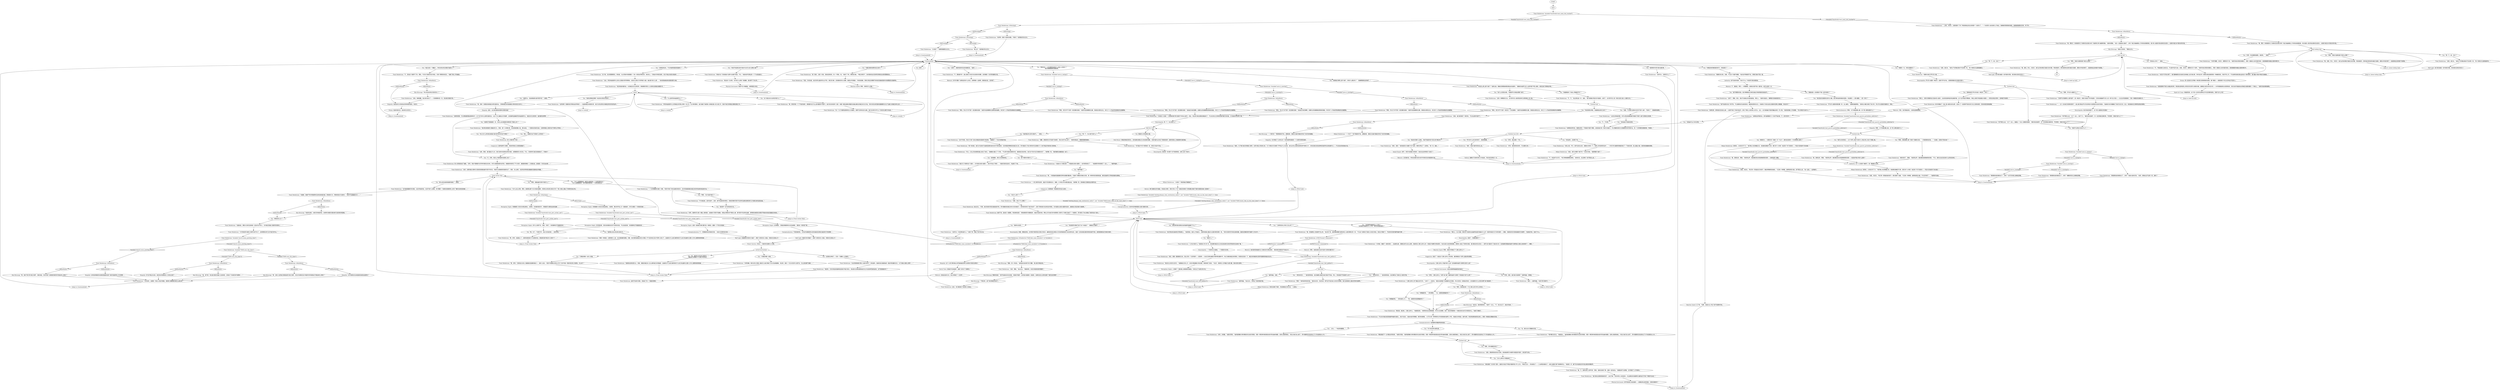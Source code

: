 # BOARDWALK / TRANT HEIDELSTAM INTRO
# Trant Heidelstam is chilling near the FELD building, with kid, piggy-bank. You can:
#1. Learn about the FELD building.
#2. Get useless advice.
# ==================================================
digraph G {
	  0 [label="START"];
	  1 [label="input"];
	  2 [label="Trant Heidelstam: 他停下来，指向另一栋建筑，然后继续说到：“那些都是菲尔德建造的，就连木板道也是。野松公司为他们的中层管理人员把马丁内斯打造成了一个度假村，菲尔德为了R&D建设了城市的这个部分。”"];
	  3 [label="Jump to: [FELD hub]"];
	  4 [label="Trant Heidelstam: IsKimHere()"];
	  5 [label="IsKimHere()", shape=diamond];
	  6 [label="!(IsKimHere())", shape=diamond];
	  7 [label="Rhetoric: 向*你*请教？如果说还有什么的话，这明明是一边倒吧。都是他在说。无所谓了…"];
	  8 [label="Trant Heidelstam: “伊苏林迪指挥中心负责瑞瓦肖军事占领的一切工作。在大革命期间，他们调度了奥西登人和格拉德人的入侵工作，但如今他们的职能主要是后勤工作。”"];
	  9 [label="You: “你瞎编的吧。”（转向警督。）“金，这都是他瞎编的吗？”"];
	  10 [label="Trant Heidelstam: “事实是，我没有。三教九流中心，“他随意说到，“如果有机会去弗里德堡，你可以过去看看，他们一直在积极物色一个展览空间/当代艺术研究中心。”他清了清嗓子。"];
	  11 [label="You: [离开。]"];
	  12 [label="You: “为什么革命分子要毁掉它？”"];
	  13 [label="Trant Heidelstam: “你可能对*RTD*更熟悉一些，研究与*技术*开发。”"];
	  14 [label="Trant Heidelstam: “从进化的角度来看，你可以把这栋建筑看作是基于传统*小屋*合理演化的结果。”"];
	  15 [label="Untitled hub"];
	  16 [label="Trant Heidelstam: “磁带电脑。”他点点头，风吹乱了他的西装外套。"];
	  17 [label="Trant Heidelstam: “他们把这些设备用在军事通信上，”他回答道。他的儿子抬起头，无聊地啃着以蠕虫为主题的填色簿的一角。“同时也用来写作和发送新闻稿。最臭名昭著的例子就是*三月法令*。”"];
	  18 [label="Jump to: [trantmainhub]"];
	  19 [label="Jump to: [trantmainhub]"];
	  20 [label="Trant Heidelstam: “是的——磁带电脑。*还有*菲尔德电气。”"];
	  21 [label="Jump to: [cohub]"];
	  22 [label="You: “那么，联盟的内在气质是什么样的呢？”"];
	  23 [label="Trant Heidelstam: “为什么这么问呢，警官。就是那边那个巨大的航空器啊。你真的从来没有注意过它吗？”那人的脸上露出了深深的忧虑之色。"];
	  24 [label="Trant Heidelstam: “啊，好吧，这就放心了。如果你直到刚才才注意到的话，那就真的是*相当令人担忧*了……”"];
	  25 [label="Jump to: [Trant Archer Hub]"];
	  26 [label="Trant Heidelstam: “非常有趣。我见过的大多数人都说它让他们想起了巨大的金属蜻蜓，但当然，面对一个巨大的空中火炮平台，怎么回应都不准确……”"];
	  27 [label="rhet fired"];
	  28 [label="Jump to: [FELD hub]"];
	  29 [label="You: “挺有趣的。我们之后再继续说。”"];
	  30 [label="Trant Heidelstam: “没错，那是原型机的官方名称。有些报道把它叫做菲尔德回放*体验*，其实是不对的。”"];
	  31 [label="Trant Heidelstam: “罗马丹斗棍和吡嚯浣酮一样，会上瘾的。”他微笑着解释到，“我现在大概已经练了快20年，所以可以说我的剂量有点…特别。”"];
	  32 [label="You: “等一下。超…文本？”"];
	  33 [label="You: “那栋空无一人的旧建筑到底有什么吸引人的地方？”\n“我们再聊聊那栋空建筑吧。”"];
	  34 [label="Trant Heidelstam: “抱歉，那是研究与开发部门的缩写，现在已经不这么用了。”他笑的很灿烂，眼圈周围都是细纹。"];
	  35 [label="Drama: 男人说话的方式带着一种刻意又抑扬顿挫的调调，像个教授——或者是某个听过太多电台节目的人。"];
	  36 [label="Perception (Sight): 小孩看了一眼封面上绿银相间的蠕虫。已经忘记了这部分的讨论。"];
	  37 [label="Perception (Sight): 你环顾四周，但你没有看到任何不寻常的东西。不过话说回来，你的眼神也不是最锐利的……"];
	  38 [label="archerreactionhub"];
	  39 [label="Trant Heidelstam: “当然可以！你还想知道什么？”他笑了笑，揉乱了孩子的头发。"];
	  40 [label="Kim Kitsuragi: “说实话，我觉得是有的…”他停了一会儿。“不，有点太过了，他在开玩笑。”"];
	  41 [label="You: “等等，菲尔德重现实验？”"];
	  42 [label="Esprit de Corps: 你能感觉到，这个男人与你存在某种近乎手足同僚的联系。但是*为什么*呢？"];
	  43 [label="Encyclopedia: 他已经说的很好了。这个男人就是知识的源泉！"];
	  44 [label="Trant Heidelstam: “如果是这样的话，我建议研究一下西奥的*隐形*课程。这是说他们有一种非凡的能力，可以用最有效的方式隐匿到任何环境中去。有一个非常棒的调查新闻，作者是…”"];
	  45 [label="Trant Heidelstam: “是的，我有！”他的脸因为兴奋整个亮了起来，眼角也带出了一丝笑纹。“有一次，我在…”"];
	  46 [label="You: “等等，你刚才说那些窗户是怎么回事？”"];
	  47 [label="Jump to: [trantmainhub]"];
	  48 [label="Kim Kitsuragi: ”所以你没在附近见到任何人？”"];
	  49 [label="Trant Heidelstam: “但还有临时委员会，以及瑞瓦肖文化研究所，两者建筑学意义上壮观的总部就在勒雅尔丹。”"];
	  50 [label="Perception (Sight): 你跟着那人的目光向西边看去。在那里，在低垂的星空中，你勉强可以看到运动的迹象……"];
	  51 [label="Trant Heidelstam: Variable[\"boardwalk.trant_perc_archer_saw\"]"];
	  52 [label="Variable[\"boardwalk.trant_perc_archer_saw\"]", shape=diamond];
	  53 [label="!(Variable[\"boardwalk.trant_perc_archer_saw\"])", shape=diamond];
	  54 [label="You: “它看起来像一条鱼。”"];
	  55 [label="Trant Heidelstam: “这可能是最棘手的问题。从技术角度来说，应该不是什么难事。你只需要一个能够在联盟频率上进行广播的无线电发射器……”"];
	  56 [label="Kim Kitsuragi: “一个摩天轮？”警督看着地平线，望眼欲穿，像是正在脑中描绘贡多拉飞向天空的画面。"];
	  57 [label="Trant Heidelstam: IsKimHere()"];
	  58 [label="IsKimHere()", shape=diamond];
	  59 [label="!(IsKimHere())", shape=diamond];
	  60 [label="Trant Heidelstam: “那我猜该说的都说过了，对吧？”白茫茫的雪让他眯起双眼。"];
	  61 [label="Jump to: [trantmainhub]"];
	  62 [label="Trant Heidelstam: “还有一种攀登的方法，古代伊尔玛人曾经用这种方法爬进敌人的小屋。”"];
	  63 [label="You: “我没时间看什么报纸。你就不能提供些*实际点的*建议吗？”"];
	  64 [label="Jump to: [alone holdup hub]"];
	  65 [label="Untitled hub"];
	  66 [label="Volition: 鼓舞对于身体的努力大有益处。现在你应该再试一次。"];
	  67 [label="Trant Heidelstam: “嗯。一种滚轴和湿版摄影色带的高雅折叠结构。它提供了便携式的解决方案，是一种革命性的商用机器，甚至还能把它们带给普通的消费者。”"];
	  68 [label="You: “这事说来话长，不过你能帮我联系联盟吗？”"];
	  69 [label="Trant Heidelstam: “这个嘛，这当然要看情况。你知道，大众印象中的联盟是一个单一的政治军事实体，但实际上，它是由许多相互联系，但又半独立的部分组成的……”"];
	  70 [label="You: “等等，联盟战舰弓箭手号是什么？”"];
	  71 [label="Visual Calculus: 你估计，它离你的位置约4.5公里。"];
	  72 [label="You: “它看起来像一台杀人机器。”"];
	  73 [label="You: “我觉得*一定*还有别的办法。”"];
	  74 [label="Jump to: [Trant Archer Hub]"];
	  75 [label="Trant Heidelstam: IsKimHere()"];
	  76 [label="IsKimHere()", shape=diamond];
	  77 [label="!(IsKimHere())", shape=diamond];
	  78 [label="You: “等等。吡嚯浣酮上瘾？真是个有趣的比喻…”（仔细观察他的脸。）“又或者，这根本不是比喻？”"];
	  79 [label="You: “我真不记得自己说过什么了…”"];
	  80 [label="Trant Heidelstam: “两个世纪前，他们以中途电子设备制造商的身份在科宁斯坦起家。在采用激进策略进驻瑞瓦肖之后，菲尔德成为了前大革命时代全球新兴个人电子用品市场的有力竞争者。”"];
	  81 [label="You: “我不想要你的钱，我只想看看自己是否还能正常使用我的剖绘技巧。”"];
	  82 [label="You: “那是起源于罗马丹岛的一种武术，对吗？”"];
	  83 [label="You: “等等，你刚才说那些窗户是怎么回事？”"];
	  84 [label="You: “那些革命者对那些先进的磁带电脑做了什么？”"];
	  85 [label="Trant Heidelstam: “那边有个污水管，也许有什么用场？很抱歉，我也帮不了你太多。”"];
	  86 [label="Jump to: [cohub]"];
	  87 [label="Trant Heidelstam: IsKimHere()"];
	  88 [label="IsKimHere()", shape=diamond];
	  89 [label="!(IsKimHere())", shape=diamond];
	  90 [label="Trant Heidelstam: IsKimHere()"];
	  91 [label="IsKimHere()", shape=diamond];
	  92 [label="!(IsKimHere())", shape=diamond];
	  93 [label="Trant Heidelstam: Variable[\"auto.is_snowing\"]"];
	  94 [label="Variable[\"auto.is_snowing\"]", shape=diamond];
	  95 [label="!(Variable[\"auto.is_snowing\"])", shape=diamond];
	  96 [label="You: “那是多少，一周两次吗？每隔一天？*伙计*，跟你说话保持一个步调有那么难吗？”"];
	  97 [label="You: “不，不见得。”"];
	  98 [label="Inland Empire: 哦不。你犯*史前最大的错误*。他会永远这样絮叨个没完了！"];
	  99 [label="You: “你知道这不是我的意思。”"];
	  100 [label="You: “等一下。超…文本？”"];
	  101 [label="You: “太棒了，谢谢你提供的这些有趣信息。”[离开。]"];
	  102 [label="Trant Heidelstam: Variable[\"boardwalk.trant_main_hub_reached\"]"];
	  103 [label="Variable[\"boardwalk.trant_main_hub_reached\"]", shape=diamond];
	  104 [label="!(Variable[\"boardwalk.trant_main_hub_reached\"])", shape=diamond];
	  105 [label="You: “工程师还有公司员工怎么样了？”"];
	  106 [label="Trant Heidelstam: “晚上好！”他笑着对你点点头。"];
	  107 [label="Jump to: [trantmainhub]"];
	  108 [label="Physical Instrument: 管道*可以*被砸破，如果用蛮力的话。"];
	  109 [label="Conceptualization: 由黑膜和折叠磁带结构组成…"];
	  110 [label="Mikael Heidelstam: “爸爸，我可以爬那个梯子吗？”米克尔问到。“我想爬那个梯子！”"];
	  111 [label="Trant Heidelstam: “比如，伊苏林迪指挥中心的办公室就负责军事事务。这些办公室位于世界银行大厦，离这里只有几公里……”他向西指着海湾对面的摩天大楼。"];
	  112 [label="You: “这都可以，但如果我想分配*职责*呢？” (继续)"];
	  113 [label="Trant Archer Hub"];
	  114 [label="Conceptualization: 不，它更像是来自深海的生物，一条巨大的黑色发光鱼……"];
	  115 [label="Conceptualization: 不是普通的鱼，它的动作就像某种古老的食底泥动物在海底滑行寻找猎物……"];
	  116 [label="Trant Heidelstam: “漂亮！你知道，从某种意义上说，这正是联盟的意图。你看，他们更希望瑞瓦肖的大多数人*不*自觉地生活在*军事*占领之下。这就是为什么他们通常倾向于让自己的战舰与主要人口中心谨慎地保持距离……”"];
	  117 [label="Suggestion: 他说了！他说出*三教九流中心*的时候，就好像是这个世界上最自然的事情。"];
	  118 [label="You: “你瞎编的吧。”（转向他的儿子。）“喂，这都是你爸爸瞎编的吗？”"];
	  119 [label="Jump to: [FELD hub]"];
	  120 [label="You: （转向米克尔。）“他的意思是说，他们被爆头是因为他们是资产阶级。所以，你知道资产阶级是什么吗？”"];
	  121 [label="Trant Heidelstam: “被你发现了，警探。”他轻笑出声，随后整张脸都被阴影笼罩。“不过，我的过去应该没有什么好惊讶的吧。”"];
	  122 [label="Authority: 这个人以前是个瘾君子。我一眼就能认出来。"];
	  123 [label="You: “好吧。回到…我们刚才说到哪了？磁带电脑，好像是。”"];
	  124 [label="Trant Heidelstam: “谁知道呢？也许是个意外，或者也许他们不想技术最终落入坏人之手。不管怎么说——现在都没了——三台原型机都没了。这栋大厦里只剩下废墟和灰尘。”他退后一步；脚下的木板道在风中发出凄凉的嘎吱声。"];
	  125 [label="You: “你看起来好像很富的样子。你有钱吗？”"];
	  126 [label="Trant Heidelstam: “它是罗马丹族群的人类学遗产，是一种武术，但是只有很少书中有提到：它同时承载着罗马丹人的一种*文化*意义——在过去寻找新娘时，它是一种最佳的炫耀方式…”"];
	  127 [label="Jump to: [trantmainhub]"];
	  128 [label="Trant Heidelstam: “不，不，”他立即后退一步，说到，“我只是做些*理论性*的推测…当然了，古代伊尔玛人有一种办法闯入敌人小屋的方式。”"];
	  129 [label="Trant Heidelstam: “不，听起来不太可行，”特兰特眯着眼睛回答到，“身体状况，还记得吗？但不管怎么说…”"];
	  130 [label="Trant Heidelstam: “当然可以，你想问什么？”"];
	  131 [label="Jump to: [FELD hub]"];
	  132 [label="Trant Heidelstam: “…还有，米克尔，注意到窗户了吗？特别是南边完全没有窗户？这是为了…”一个金发男人站在他的儿子身边，指着被风雨侵蚀的废墟。他看着慢慢靠近的你，笑了笑…"];
	  133 [label="Trant Heidelstam: “哦，恐怕那些人的结果不怎么样。”他又笑了笑，就好像他需要为那些惨无人道的事情负责一样。“不过这个故事对于我的小米克尔来说，有些太*黑暗*了。不如你问问我*磁带电脑*的事……”"];
	  134 [label="Empathy: 也许想起了儿时的记忆？显然他更希望能有一个大摩天轮照亮海岸。"];
	  135 [label="Trant Heidelstam: “啊，简单！你要找的是瑞瓦肖责任委员会。它算是瑞瓦肖的联盟相关事务信息交流中心……”"];
	  136 [label="Trant Heidelstam: “如果你愿意，可以把联盟想象成某种轮子。这个轮子的中心是责任委员会，从这个中心辐射出许多辐带，这些辐带连接着伊苏林迪指挥中心、瑞瓦肖文化研究所、临时委员会等等……”"];
	  137 [label="Trant Heidelstam: “有一个关于维斯珀原表现主义的展览，我等不及带米克尔去看。我们正在努力学习上个世纪的主要艺术运动。”"];
	  138 [label="You: “如果你不是联盟的一员，你怎么会对联盟的官僚体系了解这么多？”"];
	  139 [label="Trant Heidelstam: “只可惜老菲尔德的工程师已经不在了。这种事情本来*正对*他们的专业。”"];
	  140 [label="You: “那我该怎么办？”"];
	  141 [label="Trant Heidelstam: “三教九流中心专门展出当代艺术。”又来了——这些词。“展览本身借鉴了拉格曼的记忆理念，所以也存在一些相似的地方，这也就是为什么主馆长保罗·奥卡曼选择…”"];
	  142 [label="Mikael Heidelstam: 男孩先是看了看你，然后看看自己的父亲，一头雾水。"];
	  143 [label="Untitled hub"];
	  144 [label="Empathy: 这个人的行事风格让你怀疑他能否帮忙处理你的*委员会事务*。"];
	  145 [label="Trant Heidelstam: 虽然不知其中深意，但他给了你一个鼓励的微笑。"];
	  146 [label="Trant Heidelstam: “喂，警官！来调查西马丁内斯的历史潜台词吗？我正准备跟我儿子讲讲这栋建筑呢。很少能有人意识到这里的历史意义。这里的*超文本*真的非常丰富。”"];
	  147 [label="You: “顺便问一句，你有在健身吗？”"];
	  148 [label="Untitled hub (02)"];
	  149 [label="Trant Heidelstam: “是的。为了吸引他们的明星工程师。在菲尔德公司到来之前，马丁内斯这片区域除了芦苇丛什么也没有。他们必须让这里的前景变得*有吸引力*。本来这里应该变成神经机械学的全球创新中心——不过历史另有其他计划。”"];
	  150 [label="Half Light: 他只是在编造一些华丽的词藻。其实根本没有任何含义！"];
	  151 [label="You: “好吧，你在聊那栋建筑，继续吧。”（继续。）"];
	  152 [label="You: “你最近跟其他警官说过话吗？”"];
	  153 [label="Trant Heidelstam: IsKimHere()"];
	  154 [label="IsKimHere()", shape=diamond];
	  155 [label="!(IsKimHere())", shape=diamond];
	  156 [label="Jump to: [FELD hub]"];
	  157 [label="Trant Heidelstam: IsEvening()"];
	  158 [label="IsEvening()", shape=diamond];
	  159 [label="!(IsEvening())", shape=diamond];
	  160 [label="Trant Heidelstam: “当然了，警探。其实，我也不会做出任何其他假设。事实上，”他再次抬起头，眼睛里闪烁着调皮的光…”"];
	  161 [label="Feld Mural: 它看起来破旧而风化，还有海鸥在撕扯石头和金属的残骸。浓密的灌木丛托起了倒塌的屋顶；破碎的窗台上筑着某种鸟类的巢。"];
	  162 [label="You: “谁来处理钱的事情？肯定有负责经济的部门。”"];
	  163 [label="Jump to: [cohub]"];
	  164 [label="Trant Heidelstam: “我对政治制度的兴趣由来已久。你看，我个人的理论是，政治制度很像人格。换句话说，一个国家如何组织自身，在某种程度上是其内在气质的公开表达……”"];
	  165 [label="Trant Heidelstam: “当然，如果你能以某种方式联系到联盟战舰弓箭手号的话，你就可以直接联系到委员会了。但是，怎么说呢，这显然会带来相当数量的后勤和技术难题。”"];
	  166 [label="You: “为什么我需要联系一艘军队战舰来和一个文职官僚交谈？”\n“为什么我需要联系一架军用静风舰来和一个文职官僚交谈？”"];
	  167 [label="Perception (Sight): 这是一组夜航示廓灯整齐划一地移动，就像一个不安分的星座……"];
	  168 [label="Trant Heidelstam: “好吧，我想你可以租一艘私人静风舰，去直接与弓箭手号接触，但我必须警告你不要这么做。像弓箭手号这样的战舰，通常都会被授权在看到不明身份的航空器接近时射击。”"];
	  169 [label="Trant Heidelstam: “无论如何，这都是一项迷人的技术难题。我很有兴趣看看你是怎么解决的。”"];
	  170 [label="You: “拜托，根本就没有一个叫三教九流艺术中心的地方。”"];
	  171 [label="Electrochemistry: 等等。关于吡嚯浣酮上瘾，这个男人都知道些什么？"];
	  172 [label="Trant Heidelstam: “哦，我明白的，警探。”他轻笑出声，随后整张苍白的脸都被阴影笼罩——他想念那个恶魔。"];
	  173 [label="Trant Heidelstam: “哦，我明白的，警探。”他轻笑出声，随后整张苍白的脸都被阴影笼罩——他说他*明白*是什么意思？"];
	  174 [label="You: “发生什么事了？”"];
	  175 [label="Trant Heidelstam: IsKimHere()"];
	  176 [label="IsKimHere()", shape=diamond];
	  177 [label="!(IsKimHere())", shape=diamond];
	  178 [label="Trant Heidelstam: “我偶尔会练习罗马丹斗棍。”"];
	  179 [label="Encyclopedia: 罗马丹斗棍是一种武术，起源于罗马丹岛。主要使用细长的木棍对抗敌人。"];
	  180 [label="Trant Heidelstam: “没错，米克尔。”特兰特一手抱起自己的孩子，看起来略微有些尴尬。“它还有一种禅意，能帮我清空大脑…但不管怎么说，”他一边说，一边挥着手。"];
	  181 [label="You: “你能教我吗？你身上带着棍子吗？”"];
	  182 [label="You: “有什么东西告诉我，不要用罗马丹棍去爬那个梯子。”"];
	  183 [label="Rhetoric: 天啦，他可真能说的。大家肯定都很爱他。"];
	  184 [label="Trant Heidelstam: “其实，那是一篇很美的文本。我认识的一个创作歌手——夏洛特——在自己的政治概念专辑*群岛蜜吻*中，称之为献给瑞瓦肖的情诗。你真的应该读一下。瑞瓦肖的每座地方图书馆都保存着这份法令。”"];
	  185 [label="Trant Heidelstam: “如果没有，那你绝对应该这么做——如果不是为了提示和技巧，那为了理论上的好奇心也可以。总之，这只是我脑子里突然蹦出来的一件小事。”他轻轻捏着儿子的肩膀。“所以你刚才在说什么？”"];
	  186 [label="Trant Heidelstam: “只有很少人知道——这里曾经是*菲尔德电气*的R&D部门。而且，现在菲尔德主要是卖墨盒的了，不过在世纪之交神经机械学盛行的时候，它可是其中的领军人物。”"];
	  187 [label="You: “等一下，R&D部门是什么？”"];
	  188 [label="Rhetoric: 不，我是说，拜托——你需要钱。如果这东西不值一提的话，他可以给你一点。"];
	  189 [label="Perception (Sight): 在你眼里，它看起来像某种长长的金属鱼， 悬挂在一堆吊扇下面……"];
	  190 [label="Empathy: 这听起来像是你在教堂里遇到的那个程序员能帮得上忙的事情……"];
	  191 [label="Trant Heidelstam: IsKimHere()"];
	  192 [label="IsKimHere()", shape=diamond];
	  193 [label="!(IsKimHere())", shape=diamond];
	  194 [label="Savoir Faire: 是他的*时尚格调*。就是“见多识广的精明人”……"];
	  195 [label="Kim Kitsuragi: “警探，借一步说话。”他转身对金发男子说“抱歉，请让我们单独谈谈。”"];
	  196 [label="Encyclopedia: 我的错！你对那个也不是很熟悉。这男人是个书呆子。"];
	  197 [label="Trant Heidelstam: 他为你描绘了一幅人类斗棍历史的全景，还加入了一些意想不到的流行文化元素来调剂，而你却感觉昏昏欲睡。"];
	  198 [label="Rhetoric: 记住我的话，所有这些都与西方经济市场的历史有着某种关联。"];
	  199 [label="Jump to: [hold up hub]"];
	  200 [label="Trant Heidelstam: IsMorning()"];
	  201 [label="IsMorning()", shape=diamond];
	  202 [label="!(IsMorning())", shape=diamond];
	  203 [label="You: 看着你头顶的那座大厦。"];
	  204 [label="Trant Heidelstam: Variable[\"auto.is_raining\"]"];
	  205 [label="Variable[\"auto.is_raining\"]", shape=diamond];
	  206 [label="!(Variable[\"auto.is_raining\"])", shape=diamond];
	  207 [label="Trant Heidelstam: “当然有啊！联盟的经济事务由世界银行——也就是瑞瓦肖使团负责。他们与苏拉菲的价格稳定研究所协同运作。”"];
	  208 [label="Half Light: 别被那些闪亮的灯光骗了，那是个该死的杀人机器，你根本无法阻止它！"];
	  209 [label="You: “我想我以前从来没有注意过它。”"];
	  210 [label="Trant Heidelstam: IsKimHere()"];
	  211 [label="IsKimHere()", shape=diamond];
	  212 [label="!(IsKimHere())", shape=diamond];
	  213 [label="Trant Heidelstam: “那我猜该说的都说过了，对吧？”耀眼的阳光让他眯起双眼。"];
	  214 [label="You: “那个看家本领是什么？”"];
	  215 [label="You: “切。我见过比它更酷的东西。”"];
	  216 [label="Trant Heidelstam: Variable[\"boardwalk.trant_passive_pyrholidon_addiction\"]"];
	  217 [label="Variable[\"boardwalk.trant_passive_pyrholidon_addiction\"]", shape=diamond];
	  218 [label="!(Variable[\"boardwalk.trant_passive_pyrholidon_addiction\"])", shape=diamond];
	  219 [label="Trant Heidelstam: “不，恐怕这个我帮不了你，警官。今天对于我和米克尔来说，只是个惯例的休息日。”他摸了摸儿子的脑袋。"];
	  220 [label="Kim Kitsuragi: 警督耳语道：“我不知道这位先生是谁，但我有*预感*，他可能与联盟有一些联系，如果你还在认真考虑那个*委员会的事情*……”"];
	  221 [label="Trant Heidelstam: “我确实有点钱，没错，不过这个问题不重要。”他对这件事避而不谈，好像它根本不值一提。"];
	  222 [label="Jump to: [FELD hub]"];
	  223 [label="Trant Heidelstam: “没错，超文本，”他的口气好像这根本不言自明一样。“扬·卡普和文化超链接集合。”"];
	  224 [label="alone holdup hub"];
	  225 [label="Trant Heidelstam: “啊哈，但它并不*只是*一栋空置的老楼！”他把手抬到眼睛的位置，想遮挡冰雪的白光。你们三个人开始欣赏起眼前的这幅壁画。"];
	  226 [label="Reaction Speed: 忘了吧。“犯罪，浪漫&名人传记”是不卖那种书的。"];
	  227 [label="Perception (Sight): 你顺着那人的目光向西边看去。在那里，悬在地平线上方一段距离外，你可以看到一个奇怪的轮廓……"];
	  228 [label="Half Light: 别被它的外表骗了，那是个该死的杀人机器，你根本无法阻止它！"];
	  229 [label="Jump to: [Trant Archer Hub]"];
	  230 [label="Kim Kitsuragi: “嗯，她并不是‘菲尔德工程师’，确切地说，但也许那个在教堂的程序员可能派的上用场？”"];
	  231 [label="Trant Heidelstam: “10年前，我做了一段时间的……自由职业者，我猜应该可以这么说吧。我曾经在三教九流中心的一次展会中被聘为特别顾问，地点在奥兰治的弗里德堡。那里有人提出了同样的问题，我们跟当时的主馆长——保罗·奥卡曼进行了漫长的讨论（这是基斯双胞胎和盖伊·约斯特加入团队之前的事了），想要…”"];
	  232 [label="Trant Heidelstam: “非常、非常酷，”他表示赞同。“虽然我理解大革命爆发的社会经济原因，但是一想到革命者烧毁这些珍贵设备的画面，还是让我感到痛心。但总之他们这么做了。菲尔德重现实验消失在了07年的那场大火中。”"];
	  233 [label="Conceptualization: 这些听起来像是露比会感兴趣的东西…"];
	  234 [label="Rhetoric: 他的意思是被康米主义者枪杀的‘那些男孩’。‘那些男孩’都是资产阶级分子。"];
	  235 [label="You: （转向米克尔。）“他的意思是说，他们都死在了康米主义者的手里。”"];
	  236 [label="Trant Heidelstam: “啊哈，所以它*并不是*一栋空置的老楼！”他抬起手遮住眼睛，初春的太阳温暖着他英俊的面庞。你们三个人开始欣赏起眼前的这幅壁画。"];
	  237 [label="You: “我可以向你保证——这个世界上根本*没有什么*能比得上对这个恶魔上瘾。”"];
	  238 [label="Trant Heidelstam: “不过也许我应该回到磁带电脑的话题上。刚才也说过，设备本身非常精细，甚至有些脆弱。人们可以用一种特殊的化学溶液直接在磁带上书写。机器会分析笔迹，操作处理，然后把成果投射到白屏上。那是一种美丽又精致的东西。”"];
	  239 [label="You: “RCM应该弄点那玩意。”"];
	  240 [label="Physical Instrument: 倒不是说担心他会被抢——他看起来出奇的强壮。他有在锻炼吗？"];
	  241 [label="Kim Kitsuragi: “很高兴见到你。”警督点点头。"];
	  242 [label="You: “等等，罗马丹斗棍是什么？”"];
	  243 [label="Jump to: [FELD hub]"];
	  244 [label="Trant Heidelstam: “*非常*重要。米克尔，跟警官问个好。”他把手放在男孩的肩膀上。男孩一直躲在父亲外套的背后，紧紧握着那本蠕虫主题的填色书。"];
	  245 [label="hold up hub"];
	  246 [label="Half Light: 他只是在编造一些华丽的词藻。其实根本没有任何含义！"];
	  247 [label="You: “如果我们想爬上那个梯子，你有什么建议吗？”（指着壁画旁边的梯子。）"];
	  248 [label="Trant Heidelstam: “我？是的，在某一时刻，我肯定是有的。有一个特别，呃，“他停了下来，微笑回忆着，“*难忘的例子*，当时我有机会见到柯尼希斯自治领的警察局长。”"];
	  249 [label="Trant Heidelstam: “哪怕是留下*一台*都会非常有用，”他表示同意。“虽然我理解大革命爆发的社会经济原因，但是一想到革命者烧毁这些珍贵设备的画面，还是让我感到痛心。但总之他们这么做了。菲尔德重现实验消失在了07年的那场大火中。”"];
	  250 [label="You: “你知不知道有没有*其他*办法可以进入那栋大厦？”"];
	  251 [label="Empathy: 他说话的方式有种友好和熟悉的感觉。休息日。"];
	  252 [label="You: “你认为什么样的政治制度才能代表*我*的内在气质呢？”"];
	  253 [label="You: “哦，对了。*弓箭手号*。我以为你说的是……别的东西。”"];
	  254 [label="You: “这些磁带电脑是怎么工作的？”\n“这些磁带电脑是怎么工作的？跟无线电脑很像吗？”"];
	  255 [label="Empathy: 等等。关于吡嚯浣酮上瘾，这个男人都知道些什么？"];
	  256 [label="Trant Heidelstam: Variable[\"auto.is_raining\"]"];
	  257 [label="Variable[\"auto.is_raining\"]", shape=diamond];
	  258 [label="!(Variable[\"auto.is_raining\"])", shape=diamond];
	  259 [label="Trant Heidelstam: “当然，警督。”他点点头。“慢慢来吧。米克尔和我有很多事要忙！"];
	  260 [label="Kim Kitsuragi: “不管怎样，接下来的事就交给你了。”"];
	  261 [label="Trant Heidelstam: “……这一点本身已经很有意思了，能让我们看出罗马丹岛传统乡村部落的社会经济结构…”他继续为你详细概述了他们生活方式，脸上一直挂着亲切又略带些紧张的微笑。"];
	  262 [label="Trant Heidelstam: “我试过让米克尔记住它。”他看着自己的儿子，米克尔把脸藏在书的后面，咯咯地笑了起来。“*试过*。看来有人对*蠕虫*太感兴趣，根本没有注意听。”"];
	  263 [label="Trant Heidelstam: “不，不能说我们之前见过。不过我*听说*过金，没错。米克尔，跟警官们打个招呼。”他把手放在男孩的肩膀上。男孩一直躲在父亲外套的背后，紧紧握着那本蠕虫主题的填色书。"];
	  264 [label="trantmainhub"];
	  265 [label="Trant Heidelstam: “又见面了！”他微笑着朝你点点头。"];
	  266 [label="feld first hub"];
	  267 [label="You: “我好像没听过菲尔德电气。”（继续。）"];
	  268 [label="Trant Heidelstam: “它就在马丁内斯这里——可能就在这栋大厦里——技术原型诞生了……”他装模作样地停顿了一会儿。“……*磁带电脑*。”"];
	  269 [label="Trant Heidelstam: “就在马丁内斯的这个位置——也许就在这栋大厦里——他们开发出了原型……”他意识到你没在听，中途停了下来。"];
	  270 [label="Trant Heidelstam: “其他办法？恐怕我连*主要*办法都不知道，不过…”他指向护栏那边的一个下水道溢放口。"];
	  271 [label="Mikael Heidelstam: 突然间，小米克尔开了口：“每天晚上吃完晚餐之后，爸爸都会跟棍子打架，要打四个小时呢！他还有个专门的房间——*而且*还有套专门的衣服！”"];
	  272 [label="Trant Heidelstam: IsDaytime()"];
	  273 [label="IsDaytime()", shape=diamond];
	  274 [label="!(IsDaytime())", shape=diamond];
	  275 [label="Perception (Sight): 你什么也看不见。但是，天黑了，你的眼神也不是最锐利的……"];
	  276 [label="You: “咦，我竟然从来没有注意到它。”\n“看起来它好像在4.5公里之外的地方。”"];
	  277 [label="Trant Heidelstam: “问题是，联盟*严密*控制那种无线电发射器流通。即使是RCM，特殊的联合行动除外，一般也不会接触到它们……”"];
	  278 [label="Empathy: 也许你那些住在帐篷里的新朋友能帮你？"];
	  279 [label="You: “那能给我一点你那些*不值一提*的钱吗？”"];
	  280 [label="You: “听起来莫名带感，你能教我这种方法吗？”"];
	  281 [label="Jump to: [trantmainhub]"];
	  282 [label="Trant Heidelstam: “三月法令是什么？我是指02年3月7日，新创建的瑞瓦肖公社发送给通讯社和世界政府的无线电广播。”"];
	  283 [label="Jump to: [alone holdup hub]"];
	  284 [label="You: “我想问点别的…”"];
	  285 [label="Trant Heidelstam: “我不知道你对这个熟不熟，不过维斯珀司法部发表过一篇很有意思的论文，内容是关于前社会民主国家的犯罪心理画像。你读过吗？”"];
	  286 [label="Trant Heidelstam: “这并不奇怪。现在它只是个退化的墨盒和湿版照片制造商。”他整理了一下自己的西装外套。"];
	  287 [label="Encyclopedia: 一个短命的立法基础，一个短暂的乌托邦。"];
	  288 [label="You: “这个雷瓦肖文化研究所是什么？”"];
	  289 [label="Trant Heidelstam: 男人的笑容变成了皱眉。“好吧，现如今要做到*这件事*是相当复杂的。你可以直接给委员会写信，但据我所知积压了不少信件。据我那些略知一二的朋友说，起码要一个多月去处理……”"];
	  290 [label="Trant Heidelstam: “当然，警官，我们最近才认识。我们没有时间回答这样的问题，这需要更深入的交流。不过，只是思考它就已经很奇妙了，不是吗?”"];
	  291 [label="Trant Heidelstam: “这当然是联盟打算对人展示的样子！你知道吗，我曾经读过梅西纳的一篇非常有趣的论文，关于空基火炮的心理学……”"];
	  292 [label="Trant Heidelstam: “很显然，它的外观会刺激神经皮层的*特定*部分，而这部分在某些更原始的文化中会和神罚联系起来。这不是很美妙吗？”"];
	  293 [label="Trant Heidelstam: Variable[\"TASK.sync_the_sines\"]"];
	  294 [label="Variable[\"TASK.sync_the_sines\"]", shape=diamond];
	  295 [label="!(Variable[\"TASK.sync_the_sines\"])", shape=diamond];
	  296 [label="Trant Heidelstam: IsKimHere()"];
	  297 [label="IsKimHere()", shape=diamond];
	  298 [label="!(IsKimHere())", shape=diamond];
	  299 [label="Trant Heidelstam: Variable[\"whirling.klaasje_ruby_sentimental_radios\"]  and  Variable[\"TASK.locate_ruby_on_the_coast_done\"] == false"];
	  300 [label="Variable[\"whirling.klaasje_ruby_sentimental_radios\"]  and  Variable[\"TASK.locate_ruby_on_the_coast_done\"] == false", shape=diamond];
	  301 [label="!(Variable[\"whirling.klaasje_ruby_sentimental_radios\"]  and  Variable[\"TASK.locate_ruby_on_the_coast_done\"] == false)", shape=diamond];
	  302 [label="You: “磁带电脑，没错。”"];
	  303 [label="Reaction Speed: 等等，你想问什么来着…”"];
	  304 [label="You: “好吧，我会调查一下的。”"];
	  305 [label="You: “我正在找一个嫌疑人。你有没有在附近看到可疑的人？”"];
	  306 [label="Untitled hub"];
	  307 [label="You: “你知道吗，还是算了吧。”"];
	  308 [label="Trant Heidelstam: “实际上呢，不行，我不应该忘记的，我要自己研究一下，有那么多有意思的技术……”小特兰特·海德斯塔姆猛地拉了一下他的衣角，脸上露出兴奋、甚至有些傻傻的表情。"];
	  309 [label="Trant Heidelstam: “米克尔今天有点累了。我们整晚都尝试在他的无线电脑上运行奥比斯。你听说过吗？那是在格拉德使用的一种编程语言。有些不好上手，不过他想玩格拉德出品的这个冒险程序。我们最近*真的*特别沉迷蠕虫…”"];
	  310 [label="Trant Heidelstam: “但是我猜你不是为大蠕虫来的吧，特别是这里有那么多真实的东西可以看的时候。就像我之前告诉米克尔的——08年联盟就是在这里登陆的。我们此刻可能就站在西瑞瓦肖最有趣的一个地标上。”他再次指向那栋建筑。"];
	  311 [label="You: “你和金认识吗？”（继续。）"];
	  312 [label="Trant Heidelstam: “没错，超文本，”他的口气好像这根本不言自明一样。“简·卡普和文化超链接系列。”"];
	  313 [label="Trant Heidelstam: “哦，没错。所以，米克尔，他们必须处理显示器反光的问题，特别是夏天。那时候还用的是矢量显示器呢，都是49年前的事了。这就是南边没有窗户的原因。”"];
	  314 [label="Trant Heidelstam: “你好啊！真是个愉快的清晨，不是吗？”他笑着对你点点头。"];
	  315 [label="You: “罗马丹什么的已经听够了。我很受鼓舞。”"];
	  316 [label="Encyclopedia: 坐稳了，刺激的要来了！"];
	  317 [label="Mikael Heidelstam: 突然间，小米克尔开了口：“每天晚上吃完晚餐之后，爸爸都会跟棍子打架，要打四个小时呢！他还有个专门的房间——*而且*还有套专门的衣服！”"];
	  318 [label="You: “这真是太神奇了。它是一个鼓舞人心的象征。”"];
	  319 [label="Trant Heidelstam: “一个非常精辟的问题！你看，弓箭手号除了担任战舰的角色外，还负责调度联盟在瑞瓦肖的所有通讯和监视行动。”"];
	  320 [label="You: “等等，它在*监视*我们？”"];
	  321 [label="Reaction Speed: 等等。他刚才好像说了*三教九流中心*？"];
	  322 [label="Encyclopedia: 三教九流中心*到底*是什么鬼？还有基斯和盖伊·约斯特又是什么鬼？"];
	  323 [label="Trant Heidelstam: “不过，三生公司在商用机器上胜过了他们。”他朝着大厦比了个手势。“不过菲尔德自有看家本领。或者我应该这样说，他们在*开发*自己的看家本领？…”他咧嘴一笑。“我好像把比喻都混在一起了。”"];
	  324 [label="You: （点头。）“听起来很酷嘛。”"];
	  325 [label="Trant Heidelstam: 说完，你们俩回到了金发男人的身边。"];
	  326 [label="Trant Heidelstam: “喂，警官们！来调查西马丁内斯的历史潜文本吗？我是特兰特·海德斯塔姆，”他转向警督。“这位一定就是金·曷城了，对吗？我正准备跟我儿子讲讲这栋建筑呢。很少有人能意识到这里的历史意义。这里的*超文本*真的非常丰富。”"];
	  327 [label="You: “没错，不过我们这里对付的可不是*小屋*，不是吗？”（看着那栋建筑。）"];
	  328 [label="You: “但我抽不出几年时间啊。”"];
	  329 [label="FELD hub"];
	  330 [label="Trant Heidelstam: “很好。很高兴能听到你这么说。”"];
	  331 [label="Physical Instrument: 这些全是那帮娘娘腔说的废话！"];
	  332 [label="Trant Heidelstam: “噢，研究所是一个了不起的组织，是联盟中迄今为止我*最喜欢*的部门。他们的任务有两个方面：向整个国际道德伦理委员会输出著名的瑞瓦肖文化作品，同时也将全球范围内最重要的文化产品输入给瑞瓦肖的公民……”"];
	  333 [label="Trant Heidelstam: “不只是监视，还有*监听*。当然，我不知道具体的情况，但我觉得像弓箭手号这样的战舰会拥有索尔之外最先进的监视设备。”"];
	  334 [label="Trant Heidelstam: “话虽如此，拥有大功率无线电和一定技术水平的人，也许能迂回接入到联军的频率上……”"];
	  335 [label="Rhetoric: 等等，他是说我们应该*忽视*大革命的暴行吗？"];
	  336 [label="Trant Heidelstam: Variable[\"boardwalk.trant_rhet_politics\"]"];
	  337 [label="Variable[\"boardwalk.trant_rhet_politics\"]", shape=diamond];
	  338 [label="!(Variable[\"boardwalk.trant_rhet_politics\"])", shape=diamond];
	  339 [label="Trant Heidelstam: IsKimHere()"];
	  340 [label="IsKimHere()", shape=diamond];
	  341 [label="!(IsKimHere())", shape=diamond];
	  342 [label="Trant Heidelstam: “没错，米克尔。”特兰特一把抱起他的孩子，很乐意换个话题。“它还有一种禅意，能帮我清空大脑…不过无所谓了……”他挥挥手说到。"];
	  343 [label="You: “那是什么？”"];
	  344 [label="Trant Heidelstam: “事实上，没人知道。根本没人知道完全由磁带组成的电脑长什么样！但是传闻说它们*非常优雅*——精致，有着怪异的外观和超越世代的硬件…”他竖起手指，记起了什么。"];
	  345 [label="Trant Heidelstam: “啊哈，但它并不*只是*一栋空无一人的旧建筑！”他把手抬到眼睛的位置，想遮挡冰雪的白光。你们三个人开始欣赏起眼前的这幅壁画。"];
	  346 [label="Trant Heidelstam: “的确，发生了什么事呢？”"];
	  347 [label="Trant Heidelstam: “*我*确实没见过。”他摇摇头。“虽然我理解大革命爆发的社会经济原因，但是一想到革命者烧毁这些珍贵设备的画面，还是让我感到痛心。但总之他们这么做了。菲尔德重现实验消失在了07年的那场大火中。”"];
	  348 [label="Drama: 他说的是实话。他没有见过任何人。"];
	  349 [label="Authority: 他不会给你钱的，你在干什么？你显然只是在做剖绘。"];
	  350 [label="Mikael Heidelstam: “一个轮子？”孩子看着地平线，望眼欲穿，像是正在脑中描绘贡多拉飞向天空的画面。"];
	  351 [label="You: “行，好吧。我怎么才能和委员会联系上呢？”"];
	  352 [label="Kim Kitsuragi: “他说的没错。从我们的角度来说，这使得与联盟方面协调行动变得异常困难。”"];
	  353 [label="Trant Heidelstam: Variable[\"church.soona_greeting_done\"]"];
	  354 [label="Variable[\"church.soona_greeting_done\"]", shape=diamond];
	  355 [label="!(Variable[\"church.soona_greeting_done\"])", shape=diamond];
	  356 [label="Jump to: [trantmainhub]"];
	  357 [label="Trant Heidelstam: IsTHCPresent(\"communist\")"];
	  358 [label="IsTHCPresent(\"communist\")", shape=diamond];
	  359 [label="!(IsTHCPresent(\"communist\"))", shape=diamond];
	  360 [label="Trant Heidelstam: “但不管怎么说，”过了一会儿，他开了口，“跟你讲这些细节，你一定觉得挺无聊的吧。不好意思，你刚才说什么了？”"];
	  361 [label="Trant Heidelstam: “好吧。我家里有些材料，可以跟你分享…”"];
	  362 [label="Trant Heidelstam: IsTaskActive(\"TASK.find_some_moralists\")--[[ Variable[ ]]"];
	  363 [label="IsTaskActive(\"TASK.find_some_moralists\")--[[ Variable[ ]]", shape=diamond];
	  364 [label="!(IsTaskActive(\"TASK.find_some_moralists\")--[[ Variable[ ]])", shape=diamond];
	  365 [label="Rhetoric: 是他说话的方式。他让你想起了一位讲师……"];
	  366 [label="Trant Heidelstam: “哦，是的。所以，米克尔，他们必须处理显示器反光的问题，特别是夏天。那时候用的还是矢量显示器呢，都是49年前的事了。这就是南边没有窗户的原因。”"];
	  367 [label="You: “你说是菲尔德电气造了这个木板道？”（看着自己的脚下。）"];
	  368 [label="cohub"];
	  369 [label="You: “什么是伊苏林迪指挥中心？”"];
	  370 [label="Trant Heidelstam: 那人对着你笑了很久……"];
	  371 [label="Composure: 虽然他想尽力掩饰，但他的笑容比之前更加勉强了。"];
	  372 [label="Trant Heidelstam: Variable[\"boardwalk.trant_perc_archer_saw\"]"];
	  373 [label="Variable[\"boardwalk.trant_perc_archer_saw\"]", shape=diamond];
	  374 [label="!(Variable[\"boardwalk.trant_perc_archer_saw\"])", shape=diamond];
	  375 [label="Trant Heidelstam: IsKimHere()"];
	  376 [label="IsKimHere()", shape=diamond];
	  377 [label="!(IsKimHere())", shape=diamond];
	  378 [label="Kim Kitsuragi: “哦，真不错：现在我们要迂回接入无线电塔。正是这个*支线任务*急需的……”"];
	  379 [label="You: “好吧。三教九流中心？保罗·奥卡曼？基斯和盖伊·约斯特？你到底在*说*什么啊？”"];
	  380 [label="Trant Heidelstam: “警官！”他听起来有些失望。“我告诉过你，历史的这一章节还不适合纳入米克尔的课程。我们还是继续儿童友好型的话题吧。”"];
	  381 [label="Trant Heidelstam: “啊哈，所以它*并不是*一栋空置的老楼！”他抬起手遮住眼睛，初春的太阳温暖着他英俊的面庞。你们四个人开始欣赏起眼前的这幅壁画。"];
	  382 [label="Trant Heidelstam: Variable[\"boardwalk.trant_passive_pyrholidon_addiction\"]"];
	  383 [label="Variable[\"boardwalk.trant_passive_pyrholidon_addiction\"]", shape=diamond];
	  384 [label="!(Variable[\"boardwalk.trant_passive_pyrholidon_addiction\"])", shape=diamond];
	  385 [label="Trant Heidelstam: “一项工程学的创举，就连今天的那些巨头：雷姆，ICN和ZAMM都没能达成。”他咧嘴一笑，回味着自己刚刚说出的那句话。"];
	  386 [label="Jump to: [trantmainhub]"];
	  387 [label="Trant Heidelstam: “事实上，很多文明都有自己版本的斗棍术，比如哈利族神圣的码波勒传统，这个名字来源于鳄梨树，传统上是用于制造细长木棍的——然而在其他文明中，这种棍子的使用…”"];
	  388 [label="Jump to: [trantmainhub]"];
	  389 [label="Trant Heidelstam: “而且，你也知道，他们的军礼服非常与众不同，深红色马裤，还有圆柱形的小皮帽，我想名字好像是…”你有些困倦，而特兰特还在喋喋不休地讲述着奥西登中央骑警部队的独特性。"];
	  390 [label="You: “我想再听听菲尔德大厦的事…”"];
	  391 [label="Trant Heidelstam: “你说怎么爬上那个梯子？”他转过身，看着巨型壁画旁那些黯淡的金属杆。“我确实知道罗马丹人会用*棍子*爬上城垛，甚至还有门特殊技术呢。”"];
	  392 [label="Trant Heidelstam: “不，要谢谢*你*，能让我和小米克尔在这里向你请教…这的确是一次非常有趣的对话。”"];
	  393 [label="Trant Heidelstam: “我只是在这里陪陪我的孩子，让他了解一下家乡鲜为人知的部分…外出探险的时候携带大量现金可不是个*明智*的决定！”"];
	  394 [label="Encyclopedia: 等一下，R&D是什么？"];
	  395 [label="Trant Heidelstam: Variable[\"auto.is_snowing\"]"];
	  396 [label="Variable[\"auto.is_snowing\"]", shape=diamond];
	  397 [label="!(Variable[\"auto.is_snowing\"])", shape=diamond];
	  398 [label="Trant Heidelstam: “啊哈，所以它*并不是*一栋空置的老楼！”他把手抬到眼睛的位置，想遮挡冰雪的白光。你们四个人开始欣赏起眼前的这幅壁画。"];
	  399 [label="Composure: 他想象着一种直面狂风的战斗姿态。"];
	  400 [label="Jump to: [trantmainhub]"];
	  401 [label="You: “磁带电脑？”"];
	  402 [label="Trant Heidelstam: “没有。我很抱歉。我之前也说过了——只是稍微休息一天。而且我们刚刚才到。”"];
	  403 [label="Empathy: 是的，这正是你要找的那种合理的权威！"];
	  404 [label="You: “那么如何去联系联盟军舰呢？” (继续)"];
	  405 [label="Trant Heidelstam: “啊，好吧，它是有史以来火力最强的武装静风舰之一。我听人说过，弓箭手号能够从同时从*多个方向*攻击一整支吨位较小的舰队。怎么样？”"];
	  406 [label="Trant Heidelstam: “我相信这是有意为之。你看，联盟对瑞瓦肖人怎么看待他们非常敏感，这就是为什么他们通常倾向于让自己的战舰与主要人口中心谨慎地保持距离……”"];
	  407 [label="Kim Kitsuragi: “嗯，没有人会把他们看错成菲尔德工程师，但也许你那些住在*帐篷*的年轻朋友们可能派的上用场？”"];
	  408 [label="Empathy: 你*会*想出办法的。直觉告诉你要找的人已经在这里了……"];
	  409 [label="Trant Heidelstam: “啊哈，所以它*并不是*一栋空置的老楼！”他把手抬到眼睛的位置来遮挡细雨。你们四个人开始欣赏起眼前的这幅壁画。"];
	  410 [label="Trant Heidelstam: “那我猜该说的都说过了，对吧？”他抬头望向天空。“这雨…好像永远不会停一样，是吧？”"];
	  411 [label="Mikael Heidelstam: “大革命？”男孩用袖子擦擦鼻子。"];
	  412 [label="Trant Heidelstam: 他点点头。“可惜，他们的登月项目没能投放市场。菲尔德搬进驻瑞瓦肖的计划也搁浅了。革命政府变现了他们的资产，征用了那些极为先进的技术原型。也许就是从这栋大厦里夺走的…或者是从邻近的某个废墟吧。”"];
	  413 [label="Shivers: 两只海鸥在空中盘旋。你抬起头想到：真的只有三个吗？或者还有第四个原型藏在煤城下面的坟墓里没被人找到呢？…"];
	  414 [label="Trant Heidelstam: “哦，不，我现在身上没带*钱*，警官，我其实是用了更…笼统一些的说法。”他看起来不太舒服，左手捏紧了儿子的肩头。"];
	  415 [label="You: “其实我对实践真的没多大兴趣，我只想知道你锻炼的频率。你说偶尔——那大概是，一周一次吗？”"];
	  416 [label="Trant Heidelstam: “但不管怎么说，”过了一会儿，他露出一个迷人又歉意的微笑，“跟你讲这些细节，你一定觉得挺无聊的吧。不好意思，你刚才说什么了？”"];
	  417 [label="Trant Heidelstam: “如果我没弄错的话，那可能需要好几个月的严格训练。不，是*好多年*…”"];
	  418 [label="Trant Heidelstam: “没错，他们甚至建了个摩天轮，不过在战争中毁坏了。”"];
	  419 [label="Encyclopedia: 哇哦，看看这家伙。他*真的*很享受自己那点冷知识。编程语言奥比斯是以它的发明者维克托·奥比斯命名的，他是一位来自格拉德的神经机械学专家。奥西登国家运行的是沃克斯…"];
	  420 [label="Jump to: [hold up hub]"];
	  0 -> 1
	  1 -> 102
	  2 -> 329
	  3 -> 329
	  4 -> 5
	  4 -> 6
	  5 -> 48
	  6 -> 251
	  8 -> 163
	  9 -> 10
	  10 -> 238
	  12 -> 124
	  13 -> 196
	  14 -> 97
	  14 -> 99
	  15 -> 280
	  15 -> 327
	  16 -> 28
	  17 -> 343
	  18 -> 264
	  19 -> 264
	  20 -> 3
	  21 -> 368
	  22 -> 370
	  23 -> 272
	  24 -> 25
	  25 -> 113
	  26 -> 229
	  27 -> 120
	  27 -> 235
	  27 -> 302
	  28 -> 329
	  29 -> 269
	  30 -> 12
	  31 -> 171
	  32 -> 312
	  33 -> 204
	  34 -> 13
	  35 -> 310
	  36 -> 243
	  37 -> 209
	  37 -> 253
	  38 -> 54
	  38 -> 72
	  38 -> 276
	  38 -> 318
	  39 -> 18
	  40 -> 10
	  41 -> 30
	  42 -> 420
	  43 -> 360
	  44 -> 148
	  45 -> 98
	  46 -> 366
	  47 -> 264
	  48 -> 402
	  49 -> 368
	  50 -> 51
	  51 -> 52
	  51 -> 53
	  52 -> 167
	  53 -> 275
	  54 -> 26
	  55 -> 277
	  56 -> 134
	  57 -> 58
	  57 -> 59
	  58 -> 398
	  59 -> 345
	  60 -> 388
	  61 -> 264
	  62 -> 15
	  63 -> 45
	  64 -> 224
	  65 -> 41
	  65 -> 12
	  66 -> 281
	  67 -> 385
	  68 -> 69
	  69 -> 111
	  70 -> 23
	  71 -> 38
	  72 -> 405
	  73 -> 168
	  74 -> 113
	  75 -> 76
	  75 -> 77
	  76 -> 230
	  77 -> 190
	  78 -> 121
	  79 -> 256
	  80 -> 323
	  81 -> 160
	  82 -> 387
	  83 -> 313
	  84 -> 17
	  85 -> 108
	  86 -> 368
	  87 -> 88
	  87 -> 89
	  88 -> 407
	  89 -> 278
	  90 -> 91
	  90 -> 92
	  91 -> 381
	  92 -> 236
	  93 -> 94
	  93 -> 95
	  94 -> 60
	  95 -> 213
	  96 -> 271
	  97 -> 44
	  98 -> 198
	  99 -> 44
	  100 -> 223
	  101 -> 392
	  102 -> 104
	  102 -> 103
	  103 -> 200
	  104 -> 132
	  105 -> 133
	  106 -> 47
	  107 -> 264
	  108 -> 107
	  109 -> 239
	  109 -> 324
	  109 -> 215
	  110 -> 129
	  111 -> 49
	  112 -> 135
	  113 -> 404
	  113 -> 166
	  113 -> 70
	  114 -> 208
	  115 -> 228
	  116 -> 25
	  117 -> 322
	  118 -> 10
	  119 -> 329
	  120 -> 380
	  121 -> 122
	  122 -> 317
	  123 -> 20
	  124 -> 414
	  125 -> 221
	  126 -> 261
	  127 -> 264
	  128 -> 15
	  129 -> 281
	  130 -> 156
	  131 -> 329
	  132 -> 153
	  133 -> 357
	  134 -> 149
	  135 -> 403
	  136 -> 138
	  136 -> 351
	  137 -> 21
	  138 -> 164
	  139 -> 353
	  140 -> 334
	  141 -> 9
	  141 -> 170
	  141 -> 118
	  142 -> 131
	  143 -> 96
	  143 -> 237
	  143 -> 78
	  144 -> 194
	  145 -> 264
	  146 -> 224
	  147 -> 178
	  148 -> 304
	  148 -> 315
	  148 -> 307
	  148 -> 63
	  149 -> 222
	  150 -> 283
	  151 -> 244
	  152 -> 248
	  153 -> 154
	  153 -> 155
	  154 -> 326
	  155 -> 146
	  156 -> 329
	  157 -> 158
	  157 -> 159
	  158 -> 106
	  159 -> 265
	  160 -> 285
	  161 -> 266
	  162 -> 207
	  163 -> 368
	  164 -> 252
	  164 -> 22
	  165 -> 113
	  166 -> 319
	  167 -> 114
	  168 -> 74
	  169 -> 356
	  170 -> 210
	  171 -> 216
	  172 -> 122
	  173 -> 122
	  174 -> 346
	  175 -> 176
	  175 -> 177
	  176 -> 195
	  177 -> 144
	  178 -> 179
	  179 -> 306
	  180 -> 388
	  181 -> 128
	  182 -> 62
	  183 -> 417
	  184 -> 262
	  185 -> 226
	  186 -> 394
	  187 -> 34
	  188 -> 81
	  188 -> 279
	  189 -> 115
	  190 -> 169
	  191 -> 192
	  191 -> 193
	  192 -> 409
	  193 -> 225
	  194 -> 365
	  195 -> 259
	  196 -> 266
	  197 -> 183
	  198 -> 281
	  199 -> 245
	  200 -> 201
	  200 -> 202
	  201 -> 314
	  202 -> 157
	  203 -> 161
	  204 -> 205
	  204 -> 206
	  205 -> 191
	  206 -> 395
	  207 -> 86
	  208 -> 71
	  209 -> 116
	  210 -> 211
	  210 -> 212
	  211 -> 40
	  212 -> 10
	  213 -> 388
	  214 -> 268
	  215 -> 347
	  216 -> 217
	  216 -> 218
	  217 -> 143
	  218 -> 255
	  219 -> 4
	  220 -> 260
	  221 -> 349
	  222 -> 329
	  223 -> 246
	  224 -> 32
	  224 -> 83
	  224 -> 151
	  225 -> 186
	  226 -> 386
	  227 -> 372
	  228 -> 71
	  229 -> 113
	  230 -> 169
	  231 -> 321
	  232 -> 65
	  233 -> 119
	  234 -> 336
	  235 -> 380
	  236 -> 186
	  237 -> 382
	  238 -> 109
	  239 -> 249
	  240 -> 386
	  241 -> 245
	  242 -> 126
	  243 -> 329
	  244 -> 309
	  245 -> 100
	  245 -> 46
	  245 -> 311
	  246 -> 199
	  247 -> 391
	  248 -> 389
	  249 -> 65
	  250 -> 270
	  251 -> 348
	  252 -> 370
	  253 -> 24
	  254 -> 344
	  255 -> 143
	  256 -> 257
	  256 -> 258
	  257 -> 410
	  258 -> 93
	  259 -> 220
	  260 -> 325
	  261 -> 43
	  262 -> 36
	  263 -> 309
	  264 -> 33
	  264 -> 68
	  264 -> 101
	  264 -> 390
	  264 -> 11
	  264 -> 305
	  264 -> 147
	  264 -> 247
	  264 -> 152
	  264 -> 250
	  264 -> 125
	  265 -> 264
	  266 -> 267
	  266 -> 203
	  266 -> 187
	  267 -> 286
	  268 -> 401
	  269 -> 400
	  270 -> 85
	  271 -> 180
	  272 -> 273
	  272 -> 274
	  273 -> 227
	  274 -> 50
	  275 -> 209
	  275 -> 253
	  276 -> 406
	  277 -> 375
	  278 -> 169
	  279 -> 415
	  280 -> 418
	  281 -> 264
	  282 -> 287
	  283 -> 224
	  284 -> 39
	  285 -> 185
	  286 -> 80
	  287 -> 184
	  288 -> 332
	  289 -> 165
	  290 -> 351
	  291 -> 292
	  292 -> 229
	  293 -> 294
	  293 -> 295
	  294 -> 87
	  295 -> 296
	  296 -> 297
	  296 -> 298
	  297 -> 378
	  298 -> 408
	  299 -> 300
	  299 -> 301
	  300 -> 233
	  301 -> 119
	  302 -> 16
	  303 -> 127
	  304 -> 361
	  305 -> 219
	  306 -> 416
	  306 -> 242
	  306 -> 82
	  307 -> 308
	  308 -> 110
	  309 -> 35
	  310 -> 42
	  311 -> 263
	  312 -> 150
	  313 -> 64
	  314 -> 47
	  315 -> 330
	  316 -> 231
	  317 -> 342
	  318 -> 291
	  319 -> 320
	  319 -> 73
	  320 -> 333
	  321 -> 117
	  322 -> 331
	  323 -> 29
	  323 -> 214
	  324 -> 232
	  325 -> 264
	  326 -> 241
	  327 -> 14
	  328 -> 44
	  329 -> 105
	  329 -> 367
	  329 -> 84
	  329 -> 284
	  329 -> 254
	  330 -> 66
	  331 -> 123
	  331 -> 379
	  332 -> 137
	  333 -> 73
	  334 -> 139
	  335 -> 336
	  336 -> 337
	  336 -> 338
	  337 -> 27
	  338 -> 28
	  339 -> 340
	  339 -> 341
	  340 -> 56
	  341 -> 350
	  342 -> 388
	  343 -> 282
	  344 -> 316
	  345 -> 186
	  346 -> 412
	  347 -> 65
	  348 -> 61
	  349 -> 188
	  350 -> 149
	  351 -> 289
	  352 -> 140
	  353 -> 354
	  353 -> 355
	  354 -> 75
	  355 -> 293
	  356 -> 264
	  357 -> 358
	  357 -> 359
	  358 -> 234
	  359 -> 335
	  360 -> 416
	  360 -> 79
	  361 -> 281
	  362 -> 363
	  362 -> 364
	  363 -> 175
	  364 -> 264
	  365 -> 145
	  366 -> 421
	  367 -> 419
	  368 -> 288
	  368 -> 369
	  368 -> 162
	  368 -> 112
	  369 -> 8
	  370 -> 371
	  371 -> 290
	  372 -> 373
	  372 -> 374
	  373 -> 189
	  374 -> 37
	  375 -> 376
	  375 -> 377
	  376 -> 352
	  377 -> 140
	  378 -> 169
	  379 -> 141
	  380 -> 142
	  381 -> 186
	  382 -> 384
	  382 -> 383
	  383 -> 172
	  384 -> 173
	  385 -> 399
	  386 -> 264
	  387 -> 197
	  388 -> 264
	  389 -> 303
	  390 -> 130
	  391 -> 181
	  391 -> 182
	  392 -> 7
	  393 -> 240
	  394 -> 266
	  395 -> 396
	  395 -> 397
	  396 -> 57
	  397 -> 90
	  398 -> 186
	  399 -> 174
	  400 -> 264
	  401 -> 67
	  402 -> 251
	  403 -> 136
	  404 -> 55
	  405 -> 229
	  406 -> 229
	  407 -> 169
	  408 -> 169
	  409 -> 186
	  410 -> 388
	  411 -> 413
	  412 -> 2
	  413 -> 299
	  414 -> 393
	  415 -> 31
	  416 -> 416
	  416 -> 79
	  417 -> 328
	  418 -> 339
	  419 -> 362
	  420 -> 245
}

